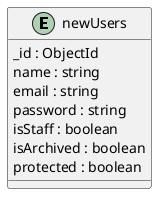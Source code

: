 @startuml newUsers_Diagram

entity "newUsers" as newUsers {
  _id : ObjectId
  name : string
  email : string
  password : string
  isStaff : boolean
  isArchived : boolean
  protected : boolean
}

@enduml
